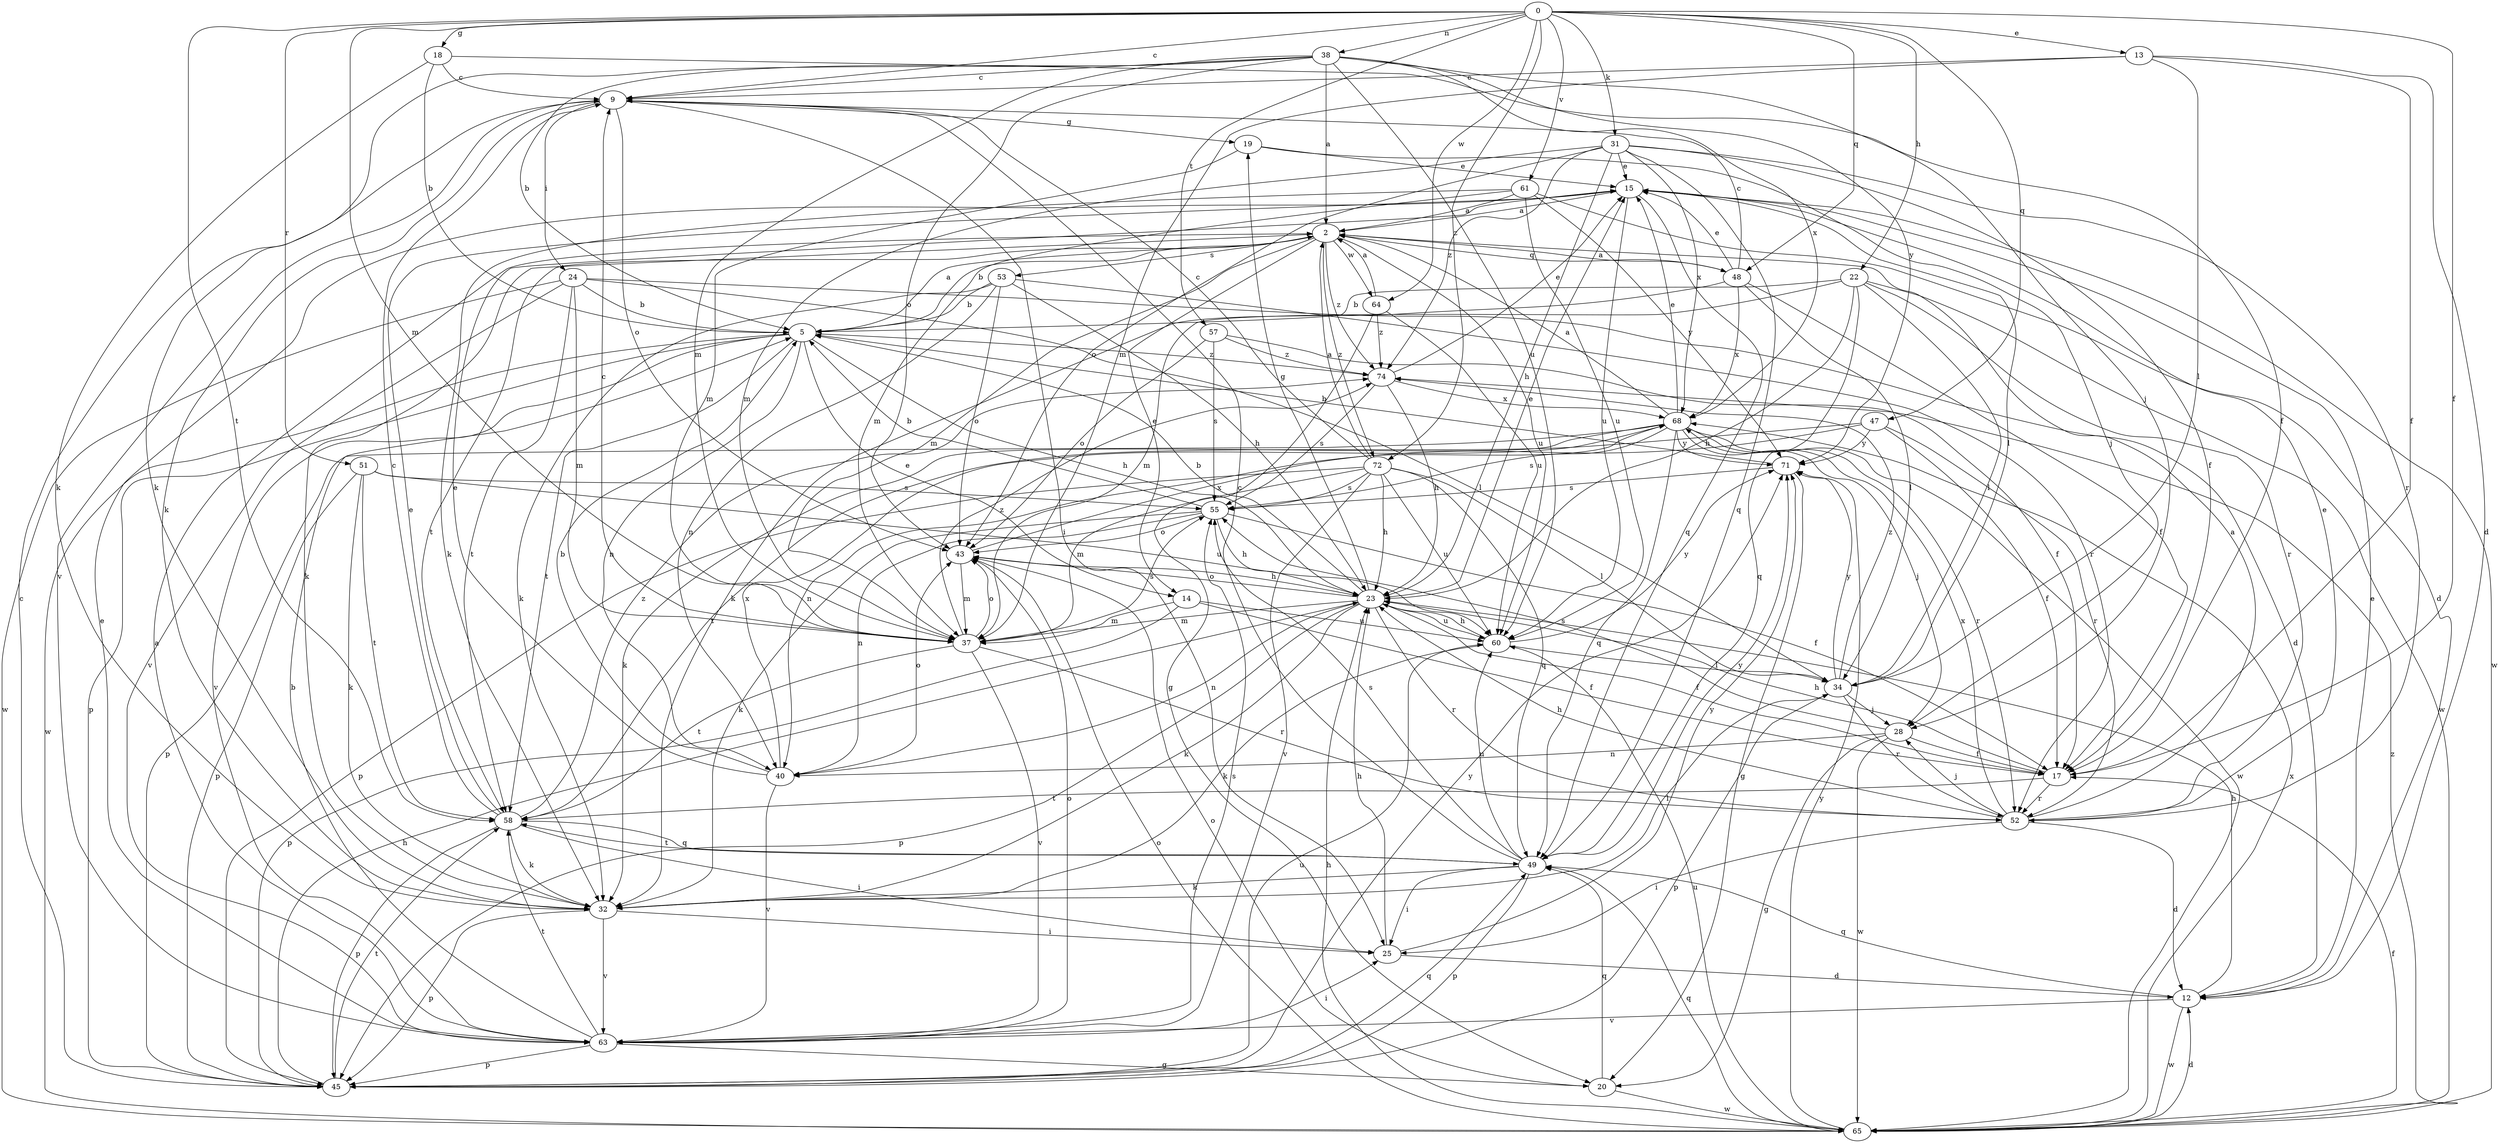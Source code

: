 strict digraph  {
0;
2;
5;
9;
12;
13;
14;
15;
17;
18;
19;
20;
22;
23;
24;
25;
28;
31;
32;
34;
37;
38;
40;
43;
45;
47;
48;
49;
51;
52;
53;
55;
57;
58;
60;
61;
63;
64;
65;
68;
71;
72;
74;
0 -> 9  [label=c];
0 -> 13  [label=e];
0 -> 17  [label=f];
0 -> 18  [label=g];
0 -> 22  [label=h];
0 -> 31  [label=k];
0 -> 37  [label=m];
0 -> 38  [label=n];
0 -> 47  [label=q];
0 -> 48  [label=q];
0 -> 51  [label=r];
0 -> 57  [label=t];
0 -> 58  [label=t];
0 -> 61  [label=v];
0 -> 64  [label=w];
0 -> 72  [label=z];
2 -> 5  [label=b];
2 -> 14  [label=e];
2 -> 32  [label=k];
2 -> 37  [label=m];
2 -> 48  [label=q];
2 -> 53  [label=s];
2 -> 58  [label=t];
2 -> 60  [label=u];
2 -> 64  [label=w];
2 -> 72  [label=z];
2 -> 74  [label=z];
5 -> 2  [label=a];
5 -> 14  [label=e];
5 -> 23  [label=h];
5 -> 40  [label=n];
5 -> 45  [label=p];
5 -> 58  [label=t];
5 -> 63  [label=v];
5 -> 65  [label=w];
5 -> 74  [label=z];
9 -> 19  [label=g];
9 -> 24  [label=i];
9 -> 25  [label=i];
9 -> 32  [label=k];
9 -> 43  [label=o];
9 -> 63  [label=v];
12 -> 15  [label=e];
12 -> 23  [label=h];
12 -> 49  [label=q];
12 -> 63  [label=v];
12 -> 65  [label=w];
13 -> 9  [label=c];
13 -> 12  [label=d];
13 -> 17  [label=f];
13 -> 34  [label=l];
13 -> 37  [label=m];
14 -> 17  [label=f];
14 -> 37  [label=m];
14 -> 45  [label=p];
14 -> 60  [label=u];
15 -> 2  [label=a];
15 -> 34  [label=l];
15 -> 49  [label=q];
15 -> 60  [label=u];
15 -> 65  [label=w];
17 -> 23  [label=h];
17 -> 52  [label=r];
17 -> 58  [label=t];
18 -> 5  [label=b];
18 -> 9  [label=c];
18 -> 17  [label=f];
18 -> 32  [label=k];
19 -> 15  [label=e];
19 -> 28  [label=j];
19 -> 37  [label=m];
20 -> 43  [label=o];
20 -> 49  [label=q];
20 -> 65  [label=w];
22 -> 5  [label=b];
22 -> 23  [label=h];
22 -> 34  [label=l];
22 -> 37  [label=m];
22 -> 49  [label=q];
22 -> 52  [label=r];
22 -> 65  [label=w];
23 -> 5  [label=b];
23 -> 15  [label=e];
23 -> 17  [label=f];
23 -> 19  [label=g];
23 -> 32  [label=k];
23 -> 37  [label=m];
23 -> 40  [label=n];
23 -> 43  [label=o];
23 -> 45  [label=p];
23 -> 52  [label=r];
23 -> 60  [label=u];
24 -> 5  [label=b];
24 -> 12  [label=d];
24 -> 34  [label=l];
24 -> 37  [label=m];
24 -> 58  [label=t];
24 -> 63  [label=v];
24 -> 65  [label=w];
25 -> 12  [label=d];
25 -> 23  [label=h];
25 -> 71  [label=y];
28 -> 17  [label=f];
28 -> 20  [label=g];
28 -> 40  [label=n];
28 -> 55  [label=s];
28 -> 65  [label=w];
31 -> 15  [label=e];
31 -> 17  [label=f];
31 -> 23  [label=h];
31 -> 37  [label=m];
31 -> 43  [label=o];
31 -> 49  [label=q];
31 -> 52  [label=r];
31 -> 68  [label=x];
31 -> 74  [label=z];
32 -> 25  [label=i];
32 -> 34  [label=l];
32 -> 45  [label=p];
32 -> 63  [label=v];
34 -> 28  [label=j];
34 -> 45  [label=p];
34 -> 52  [label=r];
34 -> 71  [label=y];
34 -> 74  [label=z];
37 -> 9  [label=c];
37 -> 43  [label=o];
37 -> 52  [label=r];
37 -> 55  [label=s];
37 -> 58  [label=t];
37 -> 63  [label=v];
37 -> 74  [label=z];
38 -> 2  [label=a];
38 -> 5  [label=b];
38 -> 9  [label=c];
38 -> 28  [label=j];
38 -> 32  [label=k];
38 -> 37  [label=m];
38 -> 43  [label=o];
38 -> 60  [label=u];
38 -> 68  [label=x];
38 -> 71  [label=y];
40 -> 5  [label=b];
40 -> 15  [label=e];
40 -> 43  [label=o];
40 -> 63  [label=v];
40 -> 68  [label=x];
43 -> 23  [label=h];
43 -> 37  [label=m];
43 -> 68  [label=x];
45 -> 9  [label=c];
45 -> 23  [label=h];
45 -> 49  [label=q];
45 -> 58  [label=t];
45 -> 60  [label=u];
45 -> 71  [label=y];
47 -> 17  [label=f];
47 -> 40  [label=n];
47 -> 52  [label=r];
47 -> 58  [label=t];
47 -> 71  [label=y];
48 -> 2  [label=a];
48 -> 9  [label=c];
48 -> 15  [label=e];
48 -> 17  [label=f];
48 -> 32  [label=k];
48 -> 34  [label=l];
48 -> 68  [label=x];
49 -> 9  [label=c];
49 -> 25  [label=i];
49 -> 32  [label=k];
49 -> 45  [label=p];
49 -> 55  [label=s];
49 -> 58  [label=t];
49 -> 60  [label=u];
49 -> 71  [label=y];
51 -> 32  [label=k];
51 -> 45  [label=p];
51 -> 55  [label=s];
51 -> 58  [label=t];
51 -> 60  [label=u];
52 -> 2  [label=a];
52 -> 12  [label=d];
52 -> 15  [label=e];
52 -> 23  [label=h];
52 -> 25  [label=i];
52 -> 28  [label=j];
52 -> 68  [label=x];
53 -> 5  [label=b];
53 -> 23  [label=h];
53 -> 32  [label=k];
53 -> 40  [label=n];
53 -> 43  [label=o];
53 -> 52  [label=r];
55 -> 5  [label=b];
55 -> 17  [label=f];
55 -> 23  [label=h];
55 -> 32  [label=k];
55 -> 40  [label=n];
55 -> 43  [label=o];
57 -> 17  [label=f];
57 -> 43  [label=o];
57 -> 55  [label=s];
57 -> 74  [label=z];
58 -> 9  [label=c];
58 -> 15  [label=e];
58 -> 25  [label=i];
58 -> 32  [label=k];
58 -> 45  [label=p];
58 -> 49  [label=q];
58 -> 74  [label=z];
60 -> 23  [label=h];
60 -> 32  [label=k];
60 -> 34  [label=l];
60 -> 71  [label=y];
61 -> 2  [label=a];
61 -> 12  [label=d];
61 -> 32  [label=k];
61 -> 37  [label=m];
61 -> 60  [label=u];
61 -> 71  [label=y];
63 -> 2  [label=a];
63 -> 5  [label=b];
63 -> 15  [label=e];
63 -> 20  [label=g];
63 -> 25  [label=i];
63 -> 43  [label=o];
63 -> 45  [label=p];
63 -> 55  [label=s];
63 -> 58  [label=t];
64 -> 2  [label=a];
64 -> 20  [label=g];
64 -> 60  [label=u];
64 -> 74  [label=z];
65 -> 12  [label=d];
65 -> 17  [label=f];
65 -> 23  [label=h];
65 -> 43  [label=o];
65 -> 49  [label=q];
65 -> 60  [label=u];
65 -> 68  [label=x];
65 -> 71  [label=y];
65 -> 74  [label=z];
68 -> 2  [label=a];
68 -> 15  [label=e];
68 -> 28  [label=j];
68 -> 32  [label=k];
68 -> 45  [label=p];
68 -> 49  [label=q];
68 -> 52  [label=r];
68 -> 55  [label=s];
68 -> 65  [label=w];
68 -> 71  [label=y];
71 -> 5  [label=b];
71 -> 20  [label=g];
71 -> 55  [label=s];
72 -> 2  [label=a];
72 -> 9  [label=c];
72 -> 23  [label=h];
72 -> 34  [label=l];
72 -> 37  [label=m];
72 -> 45  [label=p];
72 -> 49  [label=q];
72 -> 55  [label=s];
72 -> 60  [label=u];
72 -> 63  [label=v];
74 -> 15  [label=e];
74 -> 23  [label=h];
74 -> 55  [label=s];
74 -> 68  [label=x];
}
